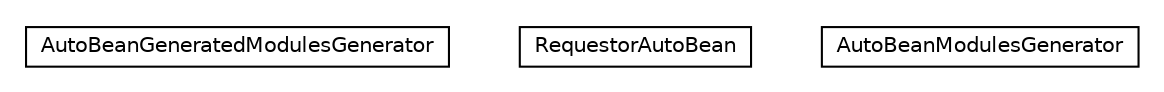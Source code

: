 #!/usr/local/bin/dot
#
# Class diagram 
# Generated by UMLGraph version R5_6-24-gf6e263 (http://www.umlgraph.org/)
#

digraph G {
	edge [fontname="Helvetica",fontsize=10,labelfontname="Helvetica",labelfontsize=10];
	node [fontname="Helvetica",fontsize=10,shape=plaintext];
	nodesep=0.25;
	ranksep=0.5;
	// io.reinert.requestor.autobean.AutoBeanGeneratedModulesGenerator
	c6905 [label=<<table title="io.reinert.requestor.autobean.AutoBeanGeneratedModulesGenerator" border="0" cellborder="1" cellspacing="0" cellpadding="2" port="p" href="./AutoBeanGeneratedModulesGenerator.html">
		<tr><td><table border="0" cellspacing="0" cellpadding="1">
<tr><td align="center" balign="center"> AutoBeanGeneratedModulesGenerator </td></tr>
		</table></td></tr>
		</table>>, URL="./AutoBeanGeneratedModulesGenerator.html", fontname="Helvetica", fontcolor="black", fontsize=10.0];
	// io.reinert.requestor.autobean.RequestorAutoBean
	c6906 [label=<<table title="io.reinert.requestor.autobean.RequestorAutoBean" border="0" cellborder="1" cellspacing="0" cellpadding="2" port="p" href="./RequestorAutoBean.html">
		<tr><td><table border="0" cellspacing="0" cellpadding="1">
<tr><td align="center" balign="center"> RequestorAutoBean </td></tr>
		</table></td></tr>
		</table>>, URL="./RequestorAutoBean.html", fontname="Helvetica", fontcolor="black", fontsize=10.0];
	// io.reinert.requestor.autobean.AutoBeanModulesGenerator
	c6907 [label=<<table title="io.reinert.requestor.autobean.AutoBeanModulesGenerator" border="0" cellborder="1" cellspacing="0" cellpadding="2" port="p" href="./AutoBeanModulesGenerator.html">
		<tr><td><table border="0" cellspacing="0" cellpadding="1">
<tr><td align="center" balign="center"> AutoBeanModulesGenerator </td></tr>
		</table></td></tr>
		</table>>, URL="./AutoBeanModulesGenerator.html", fontname="Helvetica", fontcolor="black", fontsize=10.0];
}

